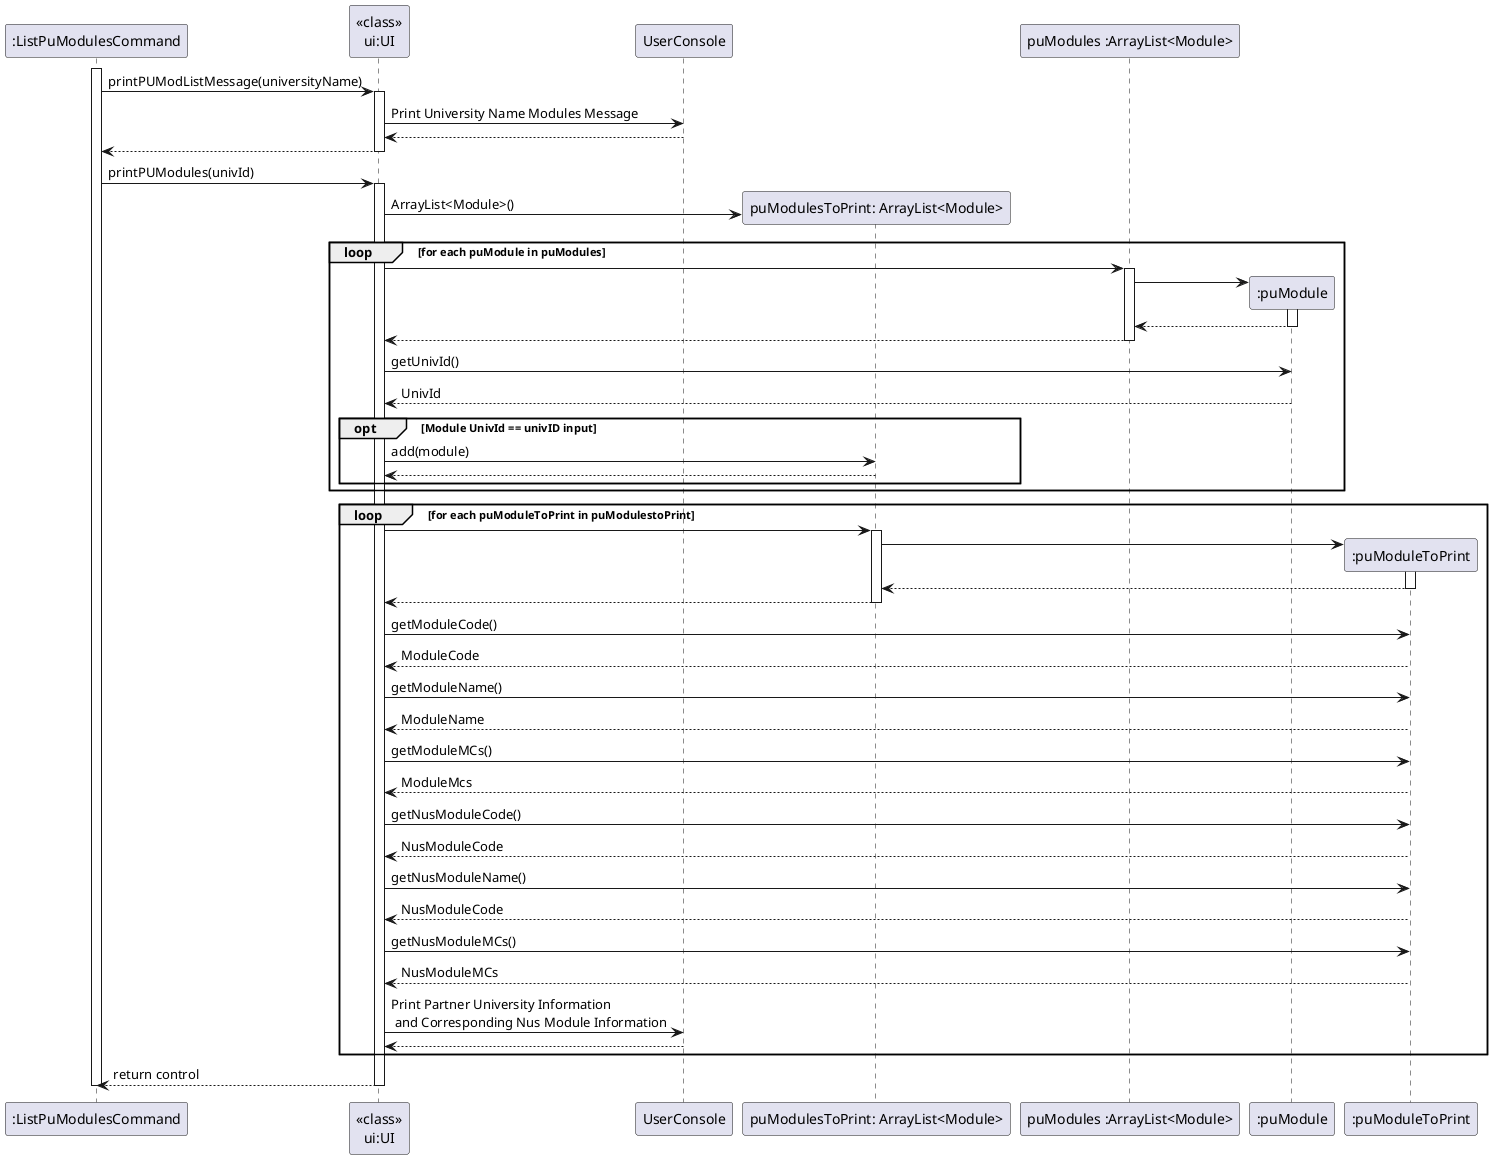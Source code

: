 @startuml
'https://plantuml.com/sequence-diagram

activate ":ListPuModulesCommand"

":ListPuModulesCommand" -> "<<class>>\nui:UI" : printPUModListMessage(universityName)
activate "<<class>>\nui:UI"
"<<class>>\nui:UI" -> UserConsole : Print University Name Modules Message
"<<class>>\nui:UI" <-- UserConsole

":ListPuModulesCommand" <-- "<<class>>\nui:UI"
deactivate "<<class>>\nui:UI"

":ListPuModulesCommand" -> "<<class>>\nui:UI" : printPUModules(univId)
activate "<<class>>\nui:UI"

create "puModulesToPrint: ArrayList<Module>"
"<<class>>\nui:UI" -> "puModulesToPrint: ArrayList<Module>" : ArrayList<Module>()

loop for each puModule in puModules
    "<<class>>\nui:UI" -> "puModules :ArrayList<Module>"
    activate "puModules :ArrayList<Module>"
    create ":puModule"
    "puModules :ArrayList<Module>" -> ":puModule"
    activate ":puModule"
    "puModules :ArrayList<Module>" <-- ":puModule"
    deactivate ":puModule"
    "<<class>>\nui:UI" <-- "puModules :ArrayList<Module>"
    deactivate "puModules :ArrayList<Module>"



    "<<class>>\nui:UI" -> ":puModule" : getUnivId()
    "<<class>>\nui:UI" <-- ":puModule" : UnivId
        opt Module UnivId == univID input
        "<<class>>\nui:UI" -> "puModulesToPrint: ArrayList<Module>": add(module)
        "<<class>>\nui:UI" <-- "puModulesToPrint: ArrayList<Module>"
        end
end
loop for each puModuleToPrint in puModulestoPrint

     "<<class>>\nui:UI" -> "puModulesToPrint: ArrayList<Module>"
     activate "puModulesToPrint: ArrayList<Module>"
     create ":puModuleToPrint"
     "puModulesToPrint: ArrayList<Module>" -> ":puModuleToPrint"
     activate ":puModuleToPrint"
     "puModulesToPrint: ArrayList<Module>" <-- ":puModuleToPrint"
     deactivate ":puModuleToPrint"
     "<<class>>\nui:UI" <-- "puModulesToPrint: ArrayList<Module>"
     deactivate "puModulesToPrint: ArrayList<Module>"





    "<<class>>\nui:UI" -> ":puModuleToPrint" : getModuleCode()
    "<<class>>\nui:UI" <-- ":puModuleToPrint" : ModuleCode

    "<<class>>\nui:UI" -> ":puModuleToPrint" : getModuleName()
    "<<class>>\nui:UI" <-- ":puModuleToPrint" : ModuleName
    "<<class>>\nui:UI" -> ":puModuleToPrint" : getModuleMCs()
    "<<class>>\nui:UI" <-- ":puModuleToPrint" : ModuleMcs
    "<<class>>\nui:UI" -> ":puModuleToPrint" : getNusModuleCode()
    "<<class>>\nui:UI" <-- ":puModuleToPrint" : NusModuleCode
    "<<class>>\nui:UI" -> ":puModuleToPrint" : getNusModuleName()
    "<<class>>\nui:UI" <-- ":puModuleToPrint" : NusModuleCode
    "<<class>>\nui:UI" -> ":puModuleToPrint" : getNusModuleMCs()
    "<<class>>\nui:UI" <-- ":puModuleToPrint" : NusModuleMCs


    "<<class>>\nui:UI" -> UserConsole : Print Partner University Information\n and Corresponding Nus Module Information
    "<<class>>\nui:UI" <-- UserConsole

end
"<<class>>\nui:UI" --> ":ListPuModulesCommand": return control
deactivate "<<class>>\nui:UI"
deactivate ":ListPuModulesCommand"

'activate ":ListCurrentCommand"
'
'":ListCurrentCommand" -> "<<class>>\nui:UI" : printCurrentModList(modules)
'activate "<<class>>\nui:UI"
'
'alt modules.size() < 1
'    "<<class>>\nui:UI" -> UserConsole : Print Current List Empty Message
'    "<<class>>\nui:UI" <-- UserConsole
'else modules.size() >= 1
'    loop modules
'
'    "<<class>>\nui:UI" -> ":Module" : "getModuleCode()"
'    "<<class>>\nui:UI" <-- ":Module" : moduleCode
'
'
'    "<<class>>\nui:UI" -> ":Module" : "getModuleName()"
'    "<<class>>\nui:UI" <-- ":Module" : moduleName
'
'    "<<class>>\nui:UI" -> ":Module" : "getModuleMCs()"
'    "<<class>>\nui:UI" <-- ":Module" : moduleMCs
'
'    "<<class>>\nui:UI" -> ":Module" : "getNusModuleCode()"
'    "<<class>>\nui:UI" <-- ":Module" : NusModuleCode
'
'    "<<class>>\nui:UI" -> ":Module" : "getNusModuleName()"
'    "<<class>>\nui:UI" <-- ":Module" : NusmModuleName
'
'    "<<class>>\nui:UI" -> ":Module" : "getNusModuleMCs()"
'    "<<class>>\nui:UI" <-- ":Module" : NusModuleMCs
'
'    "<<class>>\nui:UI" -> UserConsole : Print out Modules details
'    "<<class>>\nui:UI" <-- UserConsole
'    end
'end
'
'"<<class>>\nui:UI" --> ":ListCurrentCommand" : return control
'deactivate "<<class>>\nui:UI"

@enduml